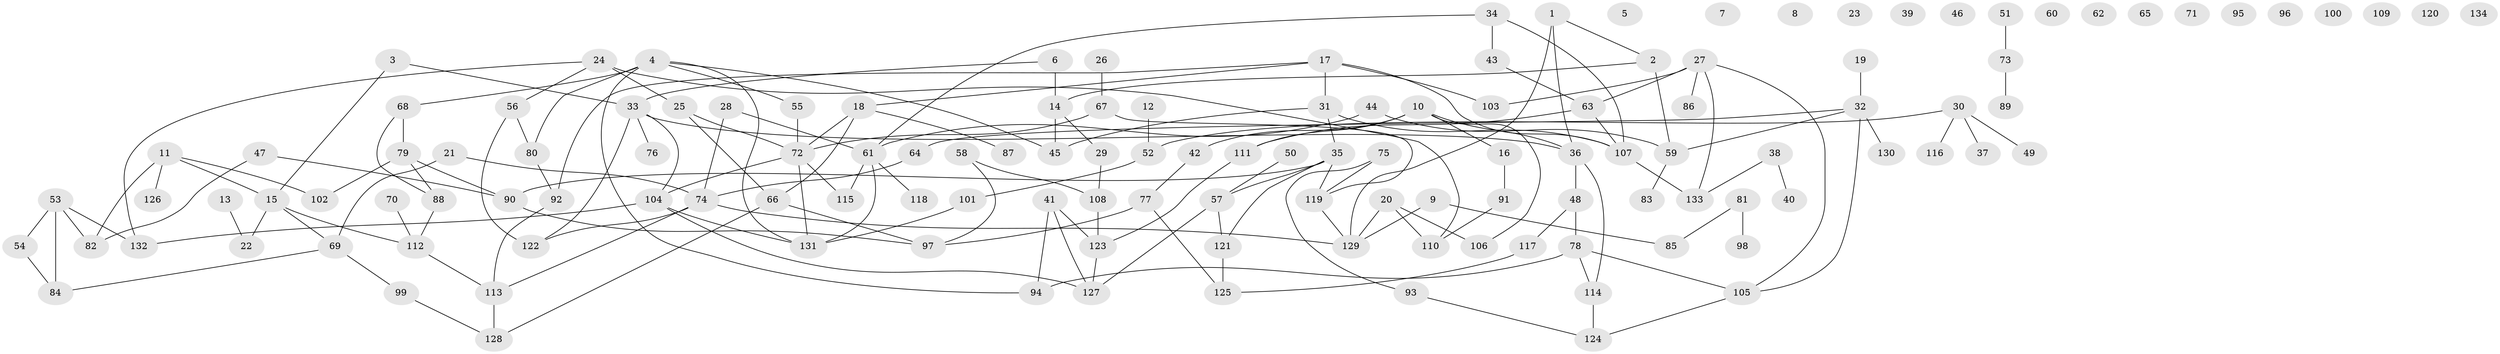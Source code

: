 // coarse degree distribution, {4: 0.11578947368421053, 2: 0.17894736842105263, 7: 0.09473684210526316, 0: 0.16842105263157894, 5: 0.06315789473684211, 1: 0.18947368421052632, 3: 0.1368421052631579, 6: 0.05263157894736842}
// Generated by graph-tools (version 1.1) at 2025/41/03/06/25 10:41:19]
// undirected, 134 vertices, 172 edges
graph export_dot {
graph [start="1"]
  node [color=gray90,style=filled];
  1;
  2;
  3;
  4;
  5;
  6;
  7;
  8;
  9;
  10;
  11;
  12;
  13;
  14;
  15;
  16;
  17;
  18;
  19;
  20;
  21;
  22;
  23;
  24;
  25;
  26;
  27;
  28;
  29;
  30;
  31;
  32;
  33;
  34;
  35;
  36;
  37;
  38;
  39;
  40;
  41;
  42;
  43;
  44;
  45;
  46;
  47;
  48;
  49;
  50;
  51;
  52;
  53;
  54;
  55;
  56;
  57;
  58;
  59;
  60;
  61;
  62;
  63;
  64;
  65;
  66;
  67;
  68;
  69;
  70;
  71;
  72;
  73;
  74;
  75;
  76;
  77;
  78;
  79;
  80;
  81;
  82;
  83;
  84;
  85;
  86;
  87;
  88;
  89;
  90;
  91;
  92;
  93;
  94;
  95;
  96;
  97;
  98;
  99;
  100;
  101;
  102;
  103;
  104;
  105;
  106;
  107;
  108;
  109;
  110;
  111;
  112;
  113;
  114;
  115;
  116;
  117;
  118;
  119;
  120;
  121;
  122;
  123;
  124;
  125;
  126;
  127;
  128;
  129;
  130;
  131;
  132;
  133;
  134;
  1 -- 2;
  1 -- 36;
  1 -- 129;
  2 -- 14;
  2 -- 59;
  3 -- 15;
  3 -- 33;
  4 -- 45;
  4 -- 55;
  4 -- 68;
  4 -- 80;
  4 -- 94;
  4 -- 131;
  6 -- 14;
  6 -- 33;
  9 -- 85;
  9 -- 129;
  10 -- 16;
  10 -- 36;
  10 -- 42;
  10 -- 106;
  10 -- 111;
  11 -- 15;
  11 -- 82;
  11 -- 102;
  11 -- 126;
  12 -- 52;
  13 -- 22;
  14 -- 29;
  14 -- 45;
  15 -- 22;
  15 -- 69;
  15 -- 112;
  16 -- 91;
  17 -- 18;
  17 -- 31;
  17 -- 92;
  17 -- 103;
  17 -- 107;
  18 -- 66;
  18 -- 72;
  18 -- 87;
  19 -- 32;
  20 -- 106;
  20 -- 110;
  20 -- 129;
  21 -- 69;
  21 -- 74;
  24 -- 25;
  24 -- 56;
  24 -- 110;
  24 -- 132;
  25 -- 66;
  25 -- 72;
  26 -- 67;
  27 -- 63;
  27 -- 86;
  27 -- 103;
  27 -- 105;
  27 -- 133;
  28 -- 61;
  28 -- 74;
  29 -- 108;
  30 -- 37;
  30 -- 49;
  30 -- 52;
  30 -- 116;
  31 -- 35;
  31 -- 45;
  31 -- 107;
  32 -- 59;
  32 -- 64;
  32 -- 105;
  32 -- 130;
  33 -- 36;
  33 -- 76;
  33 -- 104;
  33 -- 122;
  34 -- 43;
  34 -- 61;
  34 -- 107;
  35 -- 57;
  35 -- 90;
  35 -- 119;
  35 -- 121;
  36 -- 48;
  36 -- 114;
  38 -- 40;
  38 -- 133;
  41 -- 94;
  41 -- 123;
  41 -- 127;
  42 -- 77;
  43 -- 63;
  44 -- 59;
  44 -- 61;
  47 -- 82;
  47 -- 90;
  48 -- 78;
  48 -- 117;
  50 -- 57;
  51 -- 73;
  52 -- 101;
  53 -- 54;
  53 -- 82;
  53 -- 84;
  53 -- 132;
  54 -- 84;
  55 -- 72;
  56 -- 80;
  56 -- 122;
  57 -- 121;
  57 -- 127;
  58 -- 97;
  58 -- 108;
  59 -- 83;
  61 -- 115;
  61 -- 118;
  61 -- 131;
  63 -- 107;
  63 -- 111;
  64 -- 74;
  66 -- 97;
  66 -- 128;
  67 -- 72;
  67 -- 119;
  68 -- 79;
  68 -- 88;
  69 -- 84;
  69 -- 99;
  70 -- 112;
  72 -- 104;
  72 -- 115;
  72 -- 131;
  73 -- 89;
  74 -- 113;
  74 -- 122;
  74 -- 129;
  75 -- 93;
  75 -- 119;
  77 -- 97;
  77 -- 125;
  78 -- 94;
  78 -- 105;
  78 -- 114;
  79 -- 88;
  79 -- 90;
  79 -- 102;
  80 -- 92;
  81 -- 85;
  81 -- 98;
  88 -- 112;
  90 -- 97;
  91 -- 110;
  92 -- 113;
  93 -- 124;
  99 -- 128;
  101 -- 131;
  104 -- 127;
  104 -- 131;
  104 -- 132;
  105 -- 124;
  107 -- 133;
  108 -- 123;
  111 -- 123;
  112 -- 113;
  113 -- 128;
  114 -- 124;
  117 -- 125;
  119 -- 129;
  121 -- 125;
  123 -- 127;
}
